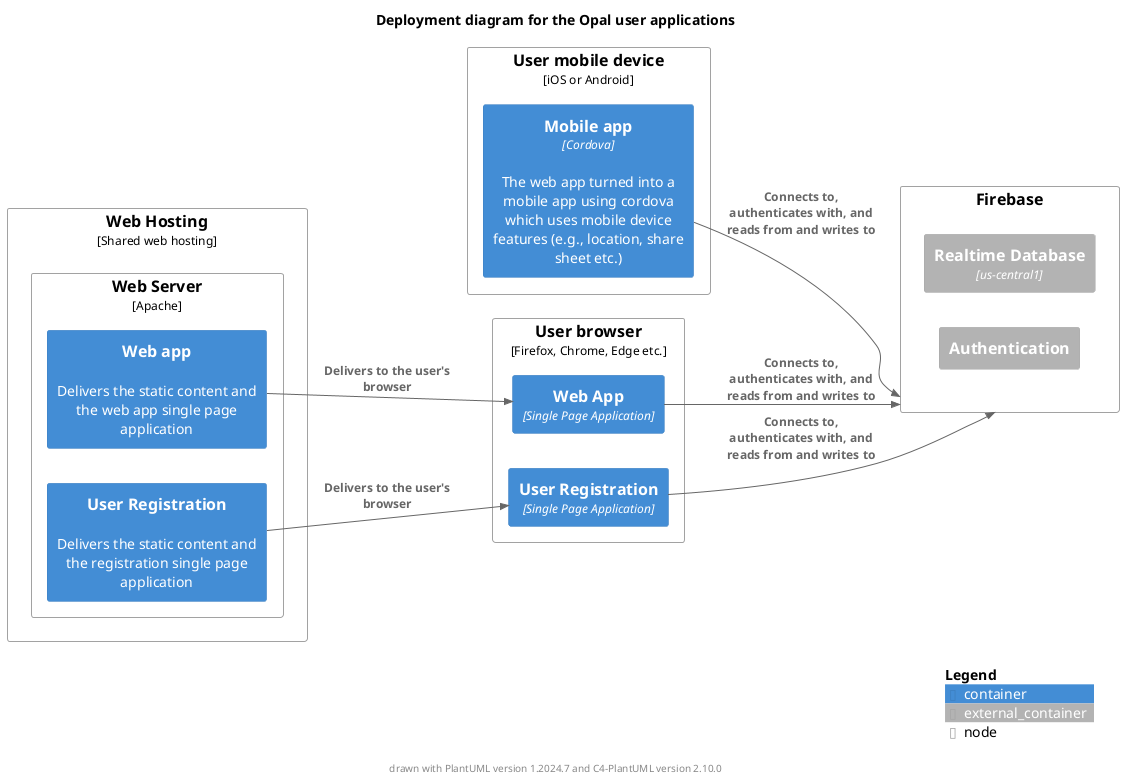 @startuml Opal PIE Deployment
!include <C4/C4_Deployment>

title Deployment diagram for the Opal user applications

Deployment_Node(mobile, "User mobile device", "iOS or Android") {
    Container(app, "Mobile app", "Cordova", "The web app turned into a mobile app using cordova which uses mobile device features (e.g., location, share sheet etc.)")
}

Deployment_Node(browser, "User browser", "Firefox, Chrome, Edge etc.") {
    Container(spa, "Web App", "Single Page Application")
    Container(registration_spa, "User Registration", "Single Page Application")
}

Deployment_Node(hosting, "Web Hosting", "Shared web hosting") {
    Deployment_Node(apache, "Web Server", "Apache") {
        Container(webapp, "Web app", "", "Delivers the static content and the web app single page application")
        Container(registration, "User Registration", "", "Delivers the static content and the registration single page application")
    }
}

Deployment_Node(firebase, "Firebase") {
    Container_Ext(rtd, "Realtime Database", "us-central1") {

    }

    Container_Ext(auth, "Authentication") {

    }
}

Rel(webapp, spa, "Delivers to the user's browser")
Rel(registration, registration_spa, "Delivers to the user's browser")

Rel(app, firebase, "Connects to, authenticates with, and reads from and writes to")
Rel(spa, firebase, "Connects to, authenticates with, and reads from and writes to")
Rel(registration_spa, firebase, "Connects to, authenticates with, and reads from and writes to")

LAYOUT_LEFT_RIGHT()
SHOW_LEGEND()

footer drawn with PlantUML version %version() and C4-PlantUML version C4Version()

@enduml
